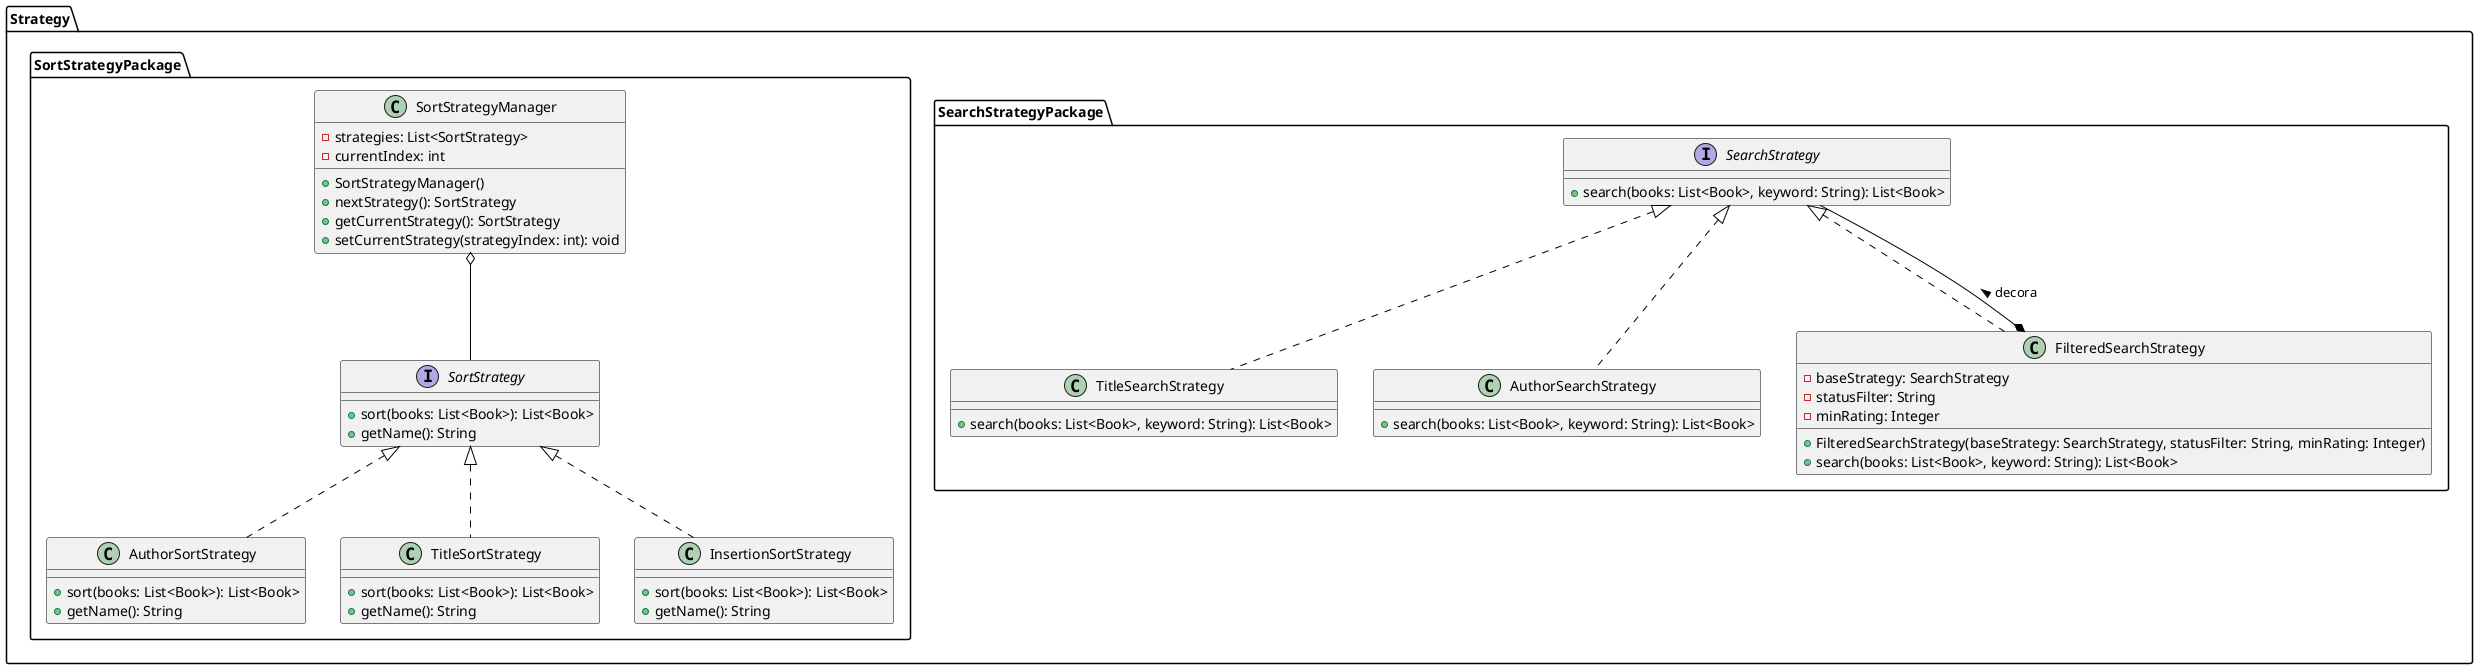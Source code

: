 @startuml Strategy Diagram

skinparam class {
    BackgroundColor<<Strategy>> LightGreen
    BorderColor Black
    ArrowColor Black
}

package "Strategy" {
    package "SearchStrategyPackage" {
        interface SearchStrategy {
            + search(books: List<Book>, keyword: String): List<Book>
        }

        class TitleSearchStrategy {
            + search(books: List<Book>, keyword: String): List<Book>
        }

        class AuthorSearchStrategy {
            + search(books: List<Book>, keyword: String): List<Book>
        }

        class FilteredSearchStrategy {
            - baseStrategy: SearchStrategy
            - statusFilter: String
            - minRating: Integer
            + FilteredSearchStrategy(baseStrategy: SearchStrategy, statusFilter: String, minRating: Integer)
            + search(books: List<Book>, keyword: String): List<Book>
        }
    }

    package "SortStrategyPackage" {
        interface SortStrategy {
            + sort(books: List<Book>): List<Book>
            + getName(): String
        }

        class AuthorSortStrategy {
            + sort(books: List<Book>): List<Book>
            + getName(): String
        }

        class TitleSortStrategy {
            + sort(books: List<Book>): List<Book>
            + getName(): String
        }


        class InsertionSortStrategy {
            + sort(books: List<Book>): List<Book>
            + getName(): String
        }

        class SortStrategyManager {
            - strategies: List<SortStrategy>
            - currentIndex: int
            + SortStrategyManager()
            + nextStrategy(): SortStrategy
            + getCurrentStrategy(): SortStrategy
            + setCurrentStrategy(strategyIndex: int): void
        }
    }
}

' Relazioni SearchStrategy
SearchStrategy <|.. TitleSearchStrategy
SearchStrategy <|.. AuthorSearchStrategy
SearchStrategy <|.. FilteredSearchStrategy

' Ha un riferimento a SearchStrategy (composizione)
FilteredSearchStrategy *-- SearchStrategy : decora >

' Relazioni SortStrategy
SortStrategy <|.. AuthorSortStrategy
SortStrategy <|.. TitleSortStrategy
SortStrategy <|.. InsertionSortStrategy
SortStrategyManager o-- SortStrategy

@enduml
